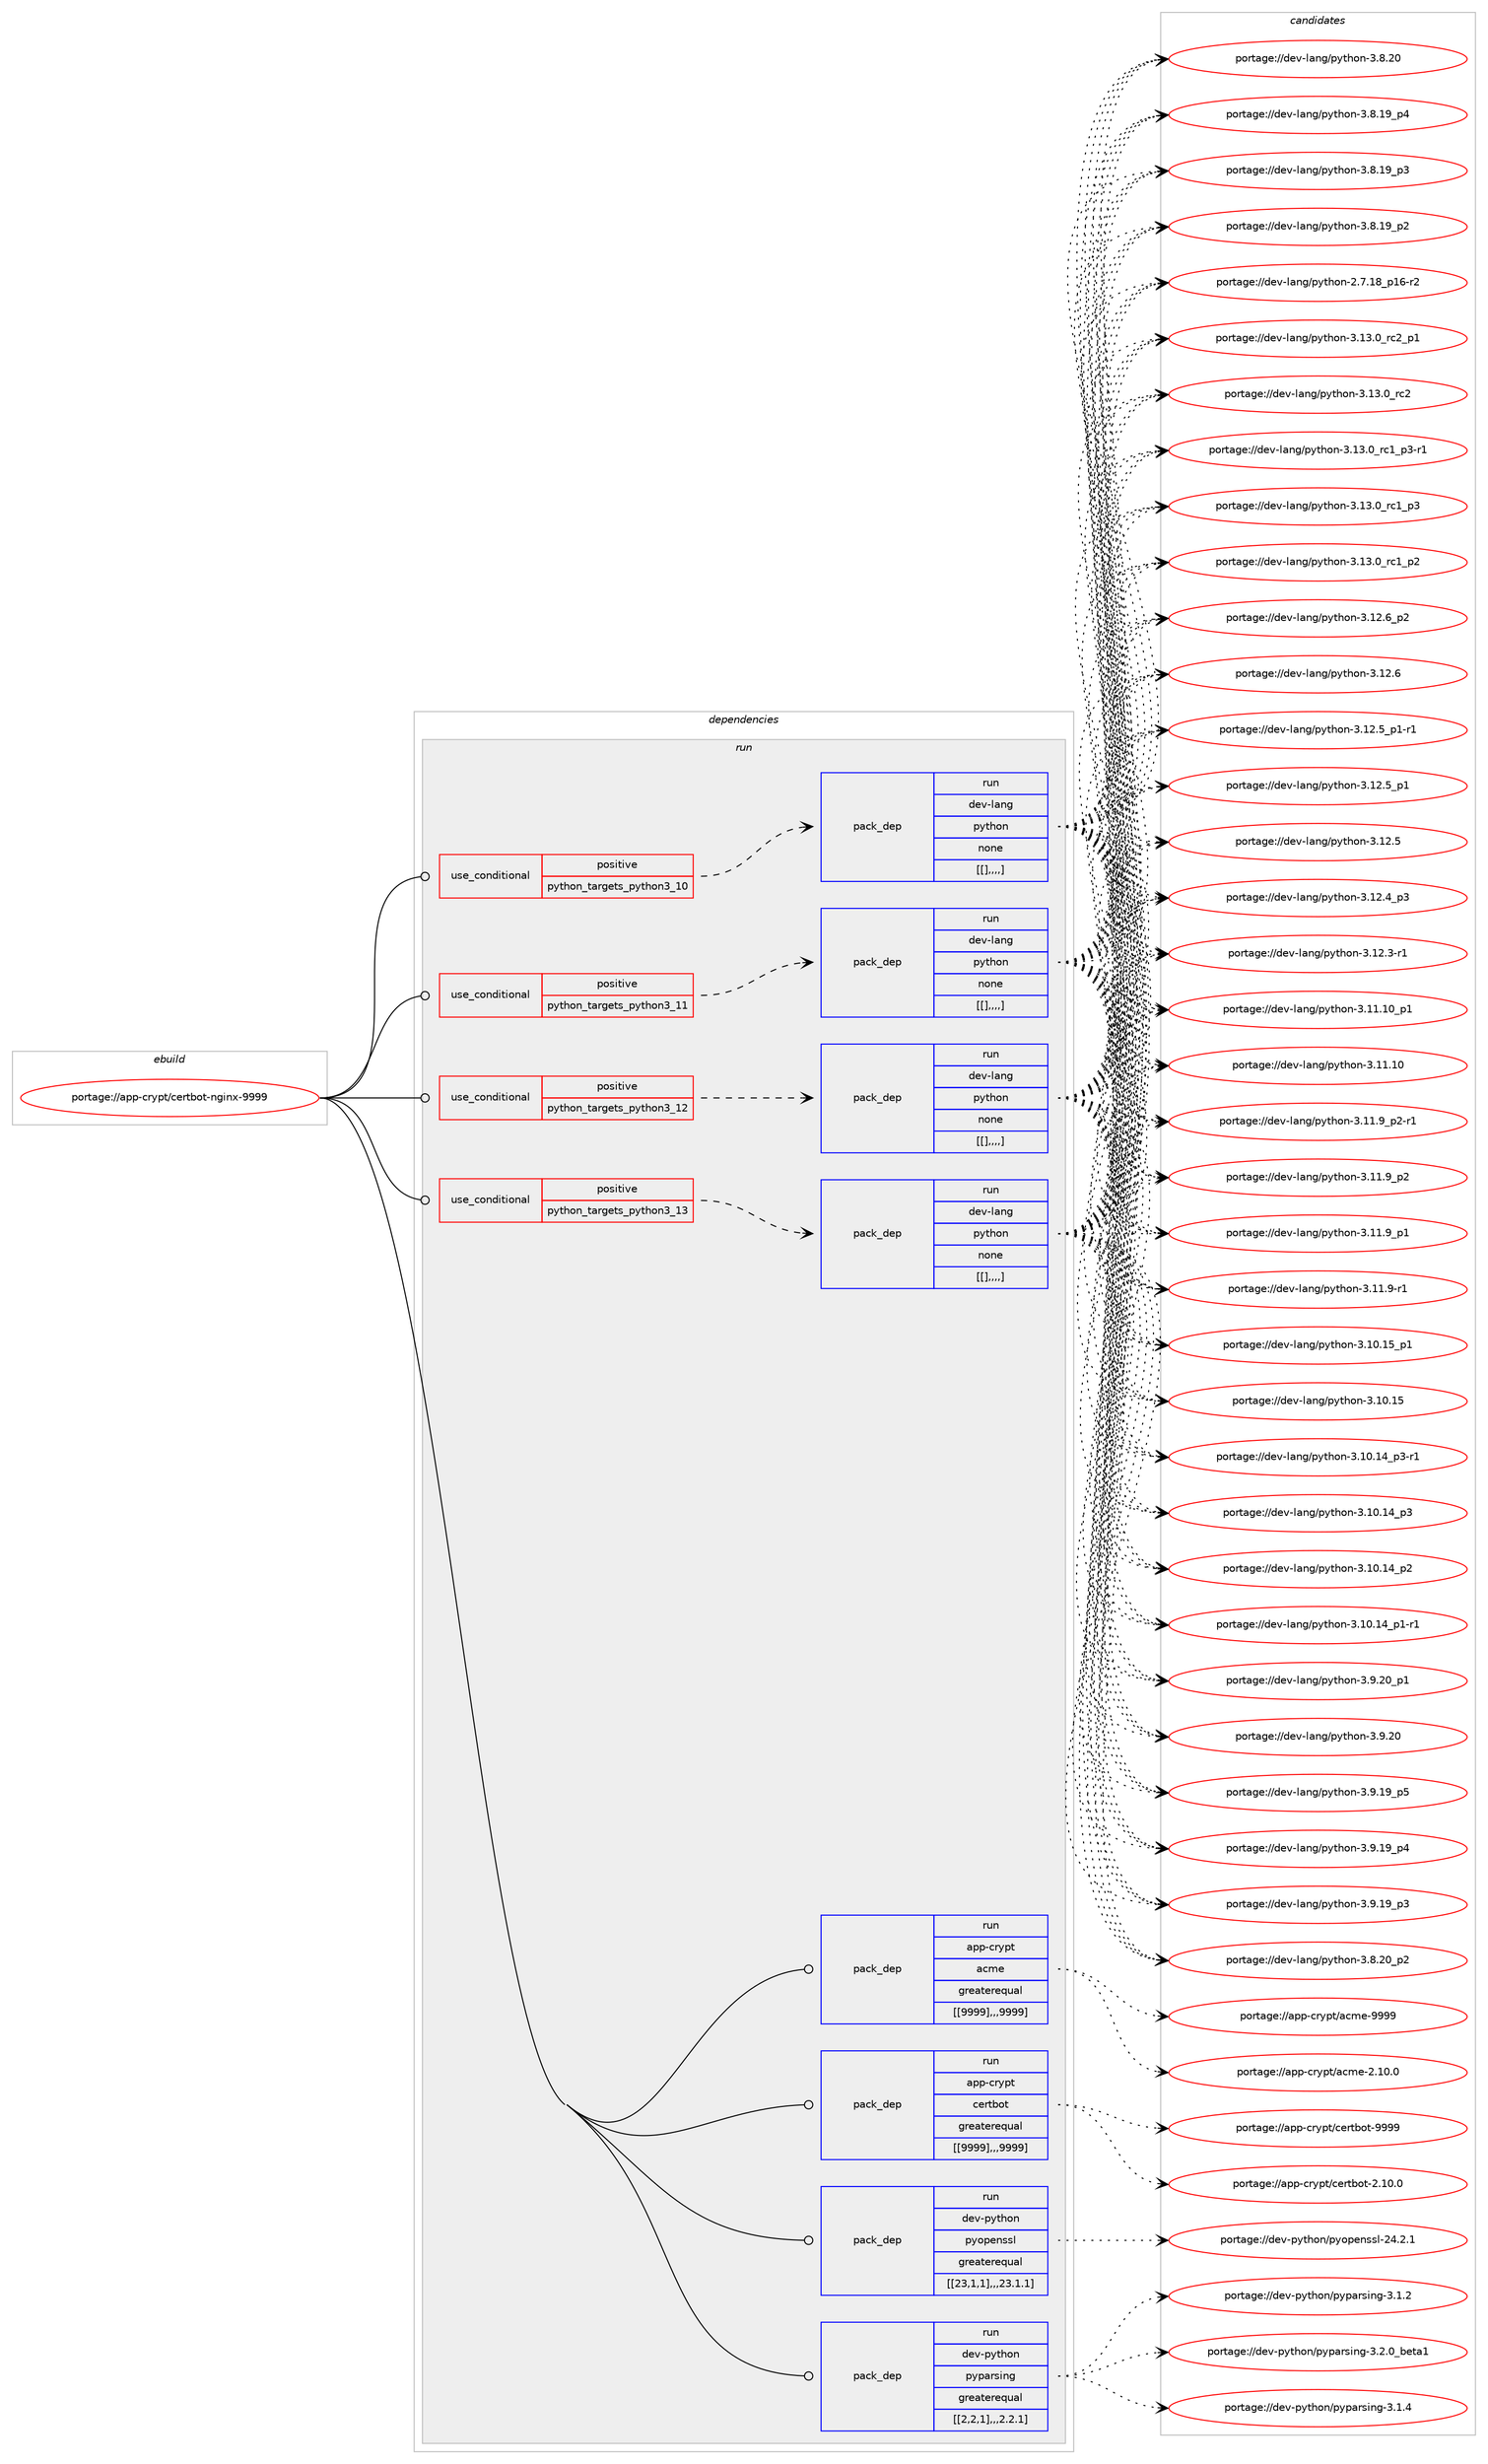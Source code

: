 digraph prolog {

# *************
# Graph options
# *************

newrank=true;
concentrate=true;
compound=true;
graph [rankdir=LR,fontname=Helvetica,fontsize=10,ranksep=1.5];#, ranksep=2.5, nodesep=0.2];
edge  [arrowhead=vee];
node  [fontname=Helvetica,fontsize=10];

# **********
# The ebuild
# **********

subgraph cluster_leftcol {
color=gray;
label=<<i>ebuild</i>>;
id [label="portage://app-crypt/certbot-nginx-9999", color=red, width=4, href="../app-crypt/certbot-nginx-9999.svg"];
}

# ****************
# The dependencies
# ****************

subgraph cluster_midcol {
color=gray;
label=<<i>dependencies</i>>;
subgraph cluster_compile {
fillcolor="#eeeeee";
style=filled;
label=<<i>compile</i>>;
}
subgraph cluster_compileandrun {
fillcolor="#eeeeee";
style=filled;
label=<<i>compile and run</i>>;
}
subgraph cluster_run {
fillcolor="#eeeeee";
style=filled;
label=<<i>run</i>>;
subgraph cond3547 {
dependency12918 [label=<<TABLE BORDER="0" CELLBORDER="1" CELLSPACING="0" CELLPADDING="4"><TR><TD ROWSPAN="3" CELLPADDING="10">use_conditional</TD></TR><TR><TD>positive</TD></TR><TR><TD>python_targets_python3_10</TD></TR></TABLE>>, shape=none, color=red];
subgraph pack9302 {
dependency12919 [label=<<TABLE BORDER="0" CELLBORDER="1" CELLSPACING="0" CELLPADDING="4" WIDTH="220"><TR><TD ROWSPAN="6" CELLPADDING="30">pack_dep</TD></TR><TR><TD WIDTH="110">run</TD></TR><TR><TD>dev-lang</TD></TR><TR><TD>python</TD></TR><TR><TD>none</TD></TR><TR><TD>[[],,,,]</TD></TR></TABLE>>, shape=none, color=blue];
}
dependency12918:e -> dependency12919:w [weight=20,style="dashed",arrowhead="vee"];
}
id:e -> dependency12918:w [weight=20,style="solid",arrowhead="odot"];
subgraph cond3548 {
dependency12920 [label=<<TABLE BORDER="0" CELLBORDER="1" CELLSPACING="0" CELLPADDING="4"><TR><TD ROWSPAN="3" CELLPADDING="10">use_conditional</TD></TR><TR><TD>positive</TD></TR><TR><TD>python_targets_python3_11</TD></TR></TABLE>>, shape=none, color=red];
subgraph pack9303 {
dependency12921 [label=<<TABLE BORDER="0" CELLBORDER="1" CELLSPACING="0" CELLPADDING="4" WIDTH="220"><TR><TD ROWSPAN="6" CELLPADDING="30">pack_dep</TD></TR><TR><TD WIDTH="110">run</TD></TR><TR><TD>dev-lang</TD></TR><TR><TD>python</TD></TR><TR><TD>none</TD></TR><TR><TD>[[],,,,]</TD></TR></TABLE>>, shape=none, color=blue];
}
dependency12920:e -> dependency12921:w [weight=20,style="dashed",arrowhead="vee"];
}
id:e -> dependency12920:w [weight=20,style="solid",arrowhead="odot"];
subgraph cond3549 {
dependency12922 [label=<<TABLE BORDER="0" CELLBORDER="1" CELLSPACING="0" CELLPADDING="4"><TR><TD ROWSPAN="3" CELLPADDING="10">use_conditional</TD></TR><TR><TD>positive</TD></TR><TR><TD>python_targets_python3_12</TD></TR></TABLE>>, shape=none, color=red];
subgraph pack9304 {
dependency12923 [label=<<TABLE BORDER="0" CELLBORDER="1" CELLSPACING="0" CELLPADDING="4" WIDTH="220"><TR><TD ROWSPAN="6" CELLPADDING="30">pack_dep</TD></TR><TR><TD WIDTH="110">run</TD></TR><TR><TD>dev-lang</TD></TR><TR><TD>python</TD></TR><TR><TD>none</TD></TR><TR><TD>[[],,,,]</TD></TR></TABLE>>, shape=none, color=blue];
}
dependency12922:e -> dependency12923:w [weight=20,style="dashed",arrowhead="vee"];
}
id:e -> dependency12922:w [weight=20,style="solid",arrowhead="odot"];
subgraph cond3550 {
dependency12924 [label=<<TABLE BORDER="0" CELLBORDER="1" CELLSPACING="0" CELLPADDING="4"><TR><TD ROWSPAN="3" CELLPADDING="10">use_conditional</TD></TR><TR><TD>positive</TD></TR><TR><TD>python_targets_python3_13</TD></TR></TABLE>>, shape=none, color=red];
subgraph pack9305 {
dependency12925 [label=<<TABLE BORDER="0" CELLBORDER="1" CELLSPACING="0" CELLPADDING="4" WIDTH="220"><TR><TD ROWSPAN="6" CELLPADDING="30">pack_dep</TD></TR><TR><TD WIDTH="110">run</TD></TR><TR><TD>dev-lang</TD></TR><TR><TD>python</TD></TR><TR><TD>none</TD></TR><TR><TD>[[],,,,]</TD></TR></TABLE>>, shape=none, color=blue];
}
dependency12924:e -> dependency12925:w [weight=20,style="dashed",arrowhead="vee"];
}
id:e -> dependency12924:w [weight=20,style="solid",arrowhead="odot"];
subgraph pack9306 {
dependency12926 [label=<<TABLE BORDER="0" CELLBORDER="1" CELLSPACING="0" CELLPADDING="4" WIDTH="220"><TR><TD ROWSPAN="6" CELLPADDING="30">pack_dep</TD></TR><TR><TD WIDTH="110">run</TD></TR><TR><TD>app-crypt</TD></TR><TR><TD>acme</TD></TR><TR><TD>greaterequal</TD></TR><TR><TD>[[9999],,,9999]</TD></TR></TABLE>>, shape=none, color=blue];
}
id:e -> dependency12926:w [weight=20,style="solid",arrowhead="odot"];
subgraph pack9307 {
dependency12927 [label=<<TABLE BORDER="0" CELLBORDER="1" CELLSPACING="0" CELLPADDING="4" WIDTH="220"><TR><TD ROWSPAN="6" CELLPADDING="30">pack_dep</TD></TR><TR><TD WIDTH="110">run</TD></TR><TR><TD>app-crypt</TD></TR><TR><TD>certbot</TD></TR><TR><TD>greaterequal</TD></TR><TR><TD>[[9999],,,9999]</TD></TR></TABLE>>, shape=none, color=blue];
}
id:e -> dependency12927:w [weight=20,style="solid",arrowhead="odot"];
subgraph pack9308 {
dependency12928 [label=<<TABLE BORDER="0" CELLBORDER="1" CELLSPACING="0" CELLPADDING="4" WIDTH="220"><TR><TD ROWSPAN="6" CELLPADDING="30">pack_dep</TD></TR><TR><TD WIDTH="110">run</TD></TR><TR><TD>dev-python</TD></TR><TR><TD>pyopenssl</TD></TR><TR><TD>greaterequal</TD></TR><TR><TD>[[23,1,1],,,23.1.1]</TD></TR></TABLE>>, shape=none, color=blue];
}
id:e -> dependency12928:w [weight=20,style="solid",arrowhead="odot"];
subgraph pack9309 {
dependency12929 [label=<<TABLE BORDER="0" CELLBORDER="1" CELLSPACING="0" CELLPADDING="4" WIDTH="220"><TR><TD ROWSPAN="6" CELLPADDING="30">pack_dep</TD></TR><TR><TD WIDTH="110">run</TD></TR><TR><TD>dev-python</TD></TR><TR><TD>pyparsing</TD></TR><TR><TD>greaterequal</TD></TR><TR><TD>[[2,2,1],,,2.2.1]</TD></TR></TABLE>>, shape=none, color=blue];
}
id:e -> dependency12929:w [weight=20,style="solid",arrowhead="odot"];
}
}

# **************
# The candidates
# **************

subgraph cluster_choices {
rank=same;
color=gray;
label=<<i>candidates</i>>;

subgraph choice9302 {
color=black;
nodesep=1;
choice100101118451089711010347112121116104111110455146495146489511499509511249 [label="portage://dev-lang/python-3.13.0_rc2_p1", color=red, width=4,href="../dev-lang/python-3.13.0_rc2_p1.svg"];
choice10010111845108971101034711212111610411111045514649514648951149950 [label="portage://dev-lang/python-3.13.0_rc2", color=red, width=4,href="../dev-lang/python-3.13.0_rc2.svg"];
choice1001011184510897110103471121211161041111104551464951464895114994995112514511449 [label="portage://dev-lang/python-3.13.0_rc1_p3-r1", color=red, width=4,href="../dev-lang/python-3.13.0_rc1_p3-r1.svg"];
choice100101118451089711010347112121116104111110455146495146489511499499511251 [label="portage://dev-lang/python-3.13.0_rc1_p3", color=red, width=4,href="../dev-lang/python-3.13.0_rc1_p3.svg"];
choice100101118451089711010347112121116104111110455146495146489511499499511250 [label="portage://dev-lang/python-3.13.0_rc1_p2", color=red, width=4,href="../dev-lang/python-3.13.0_rc1_p2.svg"];
choice100101118451089711010347112121116104111110455146495046549511250 [label="portage://dev-lang/python-3.12.6_p2", color=red, width=4,href="../dev-lang/python-3.12.6_p2.svg"];
choice10010111845108971101034711212111610411111045514649504654 [label="portage://dev-lang/python-3.12.6", color=red, width=4,href="../dev-lang/python-3.12.6.svg"];
choice1001011184510897110103471121211161041111104551464950465395112494511449 [label="portage://dev-lang/python-3.12.5_p1-r1", color=red, width=4,href="../dev-lang/python-3.12.5_p1-r1.svg"];
choice100101118451089711010347112121116104111110455146495046539511249 [label="portage://dev-lang/python-3.12.5_p1", color=red, width=4,href="../dev-lang/python-3.12.5_p1.svg"];
choice10010111845108971101034711212111610411111045514649504653 [label="portage://dev-lang/python-3.12.5", color=red, width=4,href="../dev-lang/python-3.12.5.svg"];
choice100101118451089711010347112121116104111110455146495046529511251 [label="portage://dev-lang/python-3.12.4_p3", color=red, width=4,href="../dev-lang/python-3.12.4_p3.svg"];
choice100101118451089711010347112121116104111110455146495046514511449 [label="portage://dev-lang/python-3.12.3-r1", color=red, width=4,href="../dev-lang/python-3.12.3-r1.svg"];
choice10010111845108971101034711212111610411111045514649494649489511249 [label="portage://dev-lang/python-3.11.10_p1", color=red, width=4,href="../dev-lang/python-3.11.10_p1.svg"];
choice1001011184510897110103471121211161041111104551464949464948 [label="portage://dev-lang/python-3.11.10", color=red, width=4,href="../dev-lang/python-3.11.10.svg"];
choice1001011184510897110103471121211161041111104551464949465795112504511449 [label="portage://dev-lang/python-3.11.9_p2-r1", color=red, width=4,href="../dev-lang/python-3.11.9_p2-r1.svg"];
choice100101118451089711010347112121116104111110455146494946579511250 [label="portage://dev-lang/python-3.11.9_p2", color=red, width=4,href="../dev-lang/python-3.11.9_p2.svg"];
choice100101118451089711010347112121116104111110455146494946579511249 [label="portage://dev-lang/python-3.11.9_p1", color=red, width=4,href="../dev-lang/python-3.11.9_p1.svg"];
choice100101118451089711010347112121116104111110455146494946574511449 [label="portage://dev-lang/python-3.11.9-r1", color=red, width=4,href="../dev-lang/python-3.11.9-r1.svg"];
choice10010111845108971101034711212111610411111045514649484649539511249 [label="portage://dev-lang/python-3.10.15_p1", color=red, width=4,href="../dev-lang/python-3.10.15_p1.svg"];
choice1001011184510897110103471121211161041111104551464948464953 [label="portage://dev-lang/python-3.10.15", color=red, width=4,href="../dev-lang/python-3.10.15.svg"];
choice100101118451089711010347112121116104111110455146494846495295112514511449 [label="portage://dev-lang/python-3.10.14_p3-r1", color=red, width=4,href="../dev-lang/python-3.10.14_p3-r1.svg"];
choice10010111845108971101034711212111610411111045514649484649529511251 [label="portage://dev-lang/python-3.10.14_p3", color=red, width=4,href="../dev-lang/python-3.10.14_p3.svg"];
choice10010111845108971101034711212111610411111045514649484649529511250 [label="portage://dev-lang/python-3.10.14_p2", color=red, width=4,href="../dev-lang/python-3.10.14_p2.svg"];
choice100101118451089711010347112121116104111110455146494846495295112494511449 [label="portage://dev-lang/python-3.10.14_p1-r1", color=red, width=4,href="../dev-lang/python-3.10.14_p1-r1.svg"];
choice100101118451089711010347112121116104111110455146574650489511249 [label="portage://dev-lang/python-3.9.20_p1", color=red, width=4,href="../dev-lang/python-3.9.20_p1.svg"];
choice10010111845108971101034711212111610411111045514657465048 [label="portage://dev-lang/python-3.9.20", color=red, width=4,href="../dev-lang/python-3.9.20.svg"];
choice100101118451089711010347112121116104111110455146574649579511253 [label="portage://dev-lang/python-3.9.19_p5", color=red, width=4,href="../dev-lang/python-3.9.19_p5.svg"];
choice100101118451089711010347112121116104111110455146574649579511252 [label="portage://dev-lang/python-3.9.19_p4", color=red, width=4,href="../dev-lang/python-3.9.19_p4.svg"];
choice100101118451089711010347112121116104111110455146574649579511251 [label="portage://dev-lang/python-3.9.19_p3", color=red, width=4,href="../dev-lang/python-3.9.19_p3.svg"];
choice100101118451089711010347112121116104111110455146564650489511250 [label="portage://dev-lang/python-3.8.20_p2", color=red, width=4,href="../dev-lang/python-3.8.20_p2.svg"];
choice10010111845108971101034711212111610411111045514656465048 [label="portage://dev-lang/python-3.8.20", color=red, width=4,href="../dev-lang/python-3.8.20.svg"];
choice100101118451089711010347112121116104111110455146564649579511252 [label="portage://dev-lang/python-3.8.19_p4", color=red, width=4,href="../dev-lang/python-3.8.19_p4.svg"];
choice100101118451089711010347112121116104111110455146564649579511251 [label="portage://dev-lang/python-3.8.19_p3", color=red, width=4,href="../dev-lang/python-3.8.19_p3.svg"];
choice100101118451089711010347112121116104111110455146564649579511250 [label="portage://dev-lang/python-3.8.19_p2", color=red, width=4,href="../dev-lang/python-3.8.19_p2.svg"];
choice100101118451089711010347112121116104111110455046554649569511249544511450 [label="portage://dev-lang/python-2.7.18_p16-r2", color=red, width=4,href="../dev-lang/python-2.7.18_p16-r2.svg"];
dependency12919:e -> choice100101118451089711010347112121116104111110455146495146489511499509511249:w [style=dotted,weight="100"];
dependency12919:e -> choice10010111845108971101034711212111610411111045514649514648951149950:w [style=dotted,weight="100"];
dependency12919:e -> choice1001011184510897110103471121211161041111104551464951464895114994995112514511449:w [style=dotted,weight="100"];
dependency12919:e -> choice100101118451089711010347112121116104111110455146495146489511499499511251:w [style=dotted,weight="100"];
dependency12919:e -> choice100101118451089711010347112121116104111110455146495146489511499499511250:w [style=dotted,weight="100"];
dependency12919:e -> choice100101118451089711010347112121116104111110455146495046549511250:w [style=dotted,weight="100"];
dependency12919:e -> choice10010111845108971101034711212111610411111045514649504654:w [style=dotted,weight="100"];
dependency12919:e -> choice1001011184510897110103471121211161041111104551464950465395112494511449:w [style=dotted,weight="100"];
dependency12919:e -> choice100101118451089711010347112121116104111110455146495046539511249:w [style=dotted,weight="100"];
dependency12919:e -> choice10010111845108971101034711212111610411111045514649504653:w [style=dotted,weight="100"];
dependency12919:e -> choice100101118451089711010347112121116104111110455146495046529511251:w [style=dotted,weight="100"];
dependency12919:e -> choice100101118451089711010347112121116104111110455146495046514511449:w [style=dotted,weight="100"];
dependency12919:e -> choice10010111845108971101034711212111610411111045514649494649489511249:w [style=dotted,weight="100"];
dependency12919:e -> choice1001011184510897110103471121211161041111104551464949464948:w [style=dotted,weight="100"];
dependency12919:e -> choice1001011184510897110103471121211161041111104551464949465795112504511449:w [style=dotted,weight="100"];
dependency12919:e -> choice100101118451089711010347112121116104111110455146494946579511250:w [style=dotted,weight="100"];
dependency12919:e -> choice100101118451089711010347112121116104111110455146494946579511249:w [style=dotted,weight="100"];
dependency12919:e -> choice100101118451089711010347112121116104111110455146494946574511449:w [style=dotted,weight="100"];
dependency12919:e -> choice10010111845108971101034711212111610411111045514649484649539511249:w [style=dotted,weight="100"];
dependency12919:e -> choice1001011184510897110103471121211161041111104551464948464953:w [style=dotted,weight="100"];
dependency12919:e -> choice100101118451089711010347112121116104111110455146494846495295112514511449:w [style=dotted,weight="100"];
dependency12919:e -> choice10010111845108971101034711212111610411111045514649484649529511251:w [style=dotted,weight="100"];
dependency12919:e -> choice10010111845108971101034711212111610411111045514649484649529511250:w [style=dotted,weight="100"];
dependency12919:e -> choice100101118451089711010347112121116104111110455146494846495295112494511449:w [style=dotted,weight="100"];
dependency12919:e -> choice100101118451089711010347112121116104111110455146574650489511249:w [style=dotted,weight="100"];
dependency12919:e -> choice10010111845108971101034711212111610411111045514657465048:w [style=dotted,weight="100"];
dependency12919:e -> choice100101118451089711010347112121116104111110455146574649579511253:w [style=dotted,weight="100"];
dependency12919:e -> choice100101118451089711010347112121116104111110455146574649579511252:w [style=dotted,weight="100"];
dependency12919:e -> choice100101118451089711010347112121116104111110455146574649579511251:w [style=dotted,weight="100"];
dependency12919:e -> choice100101118451089711010347112121116104111110455146564650489511250:w [style=dotted,weight="100"];
dependency12919:e -> choice10010111845108971101034711212111610411111045514656465048:w [style=dotted,weight="100"];
dependency12919:e -> choice100101118451089711010347112121116104111110455146564649579511252:w [style=dotted,weight="100"];
dependency12919:e -> choice100101118451089711010347112121116104111110455146564649579511251:w [style=dotted,weight="100"];
dependency12919:e -> choice100101118451089711010347112121116104111110455146564649579511250:w [style=dotted,weight="100"];
dependency12919:e -> choice100101118451089711010347112121116104111110455046554649569511249544511450:w [style=dotted,weight="100"];
}
subgraph choice9303 {
color=black;
nodesep=1;
choice100101118451089711010347112121116104111110455146495146489511499509511249 [label="portage://dev-lang/python-3.13.0_rc2_p1", color=red, width=4,href="../dev-lang/python-3.13.0_rc2_p1.svg"];
choice10010111845108971101034711212111610411111045514649514648951149950 [label="portage://dev-lang/python-3.13.0_rc2", color=red, width=4,href="../dev-lang/python-3.13.0_rc2.svg"];
choice1001011184510897110103471121211161041111104551464951464895114994995112514511449 [label="portage://dev-lang/python-3.13.0_rc1_p3-r1", color=red, width=4,href="../dev-lang/python-3.13.0_rc1_p3-r1.svg"];
choice100101118451089711010347112121116104111110455146495146489511499499511251 [label="portage://dev-lang/python-3.13.0_rc1_p3", color=red, width=4,href="../dev-lang/python-3.13.0_rc1_p3.svg"];
choice100101118451089711010347112121116104111110455146495146489511499499511250 [label="portage://dev-lang/python-3.13.0_rc1_p2", color=red, width=4,href="../dev-lang/python-3.13.0_rc1_p2.svg"];
choice100101118451089711010347112121116104111110455146495046549511250 [label="portage://dev-lang/python-3.12.6_p2", color=red, width=4,href="../dev-lang/python-3.12.6_p2.svg"];
choice10010111845108971101034711212111610411111045514649504654 [label="portage://dev-lang/python-3.12.6", color=red, width=4,href="../dev-lang/python-3.12.6.svg"];
choice1001011184510897110103471121211161041111104551464950465395112494511449 [label="portage://dev-lang/python-3.12.5_p1-r1", color=red, width=4,href="../dev-lang/python-3.12.5_p1-r1.svg"];
choice100101118451089711010347112121116104111110455146495046539511249 [label="portage://dev-lang/python-3.12.5_p1", color=red, width=4,href="../dev-lang/python-3.12.5_p1.svg"];
choice10010111845108971101034711212111610411111045514649504653 [label="portage://dev-lang/python-3.12.5", color=red, width=4,href="../dev-lang/python-3.12.5.svg"];
choice100101118451089711010347112121116104111110455146495046529511251 [label="portage://dev-lang/python-3.12.4_p3", color=red, width=4,href="../dev-lang/python-3.12.4_p3.svg"];
choice100101118451089711010347112121116104111110455146495046514511449 [label="portage://dev-lang/python-3.12.3-r1", color=red, width=4,href="../dev-lang/python-3.12.3-r1.svg"];
choice10010111845108971101034711212111610411111045514649494649489511249 [label="portage://dev-lang/python-3.11.10_p1", color=red, width=4,href="../dev-lang/python-3.11.10_p1.svg"];
choice1001011184510897110103471121211161041111104551464949464948 [label="portage://dev-lang/python-3.11.10", color=red, width=4,href="../dev-lang/python-3.11.10.svg"];
choice1001011184510897110103471121211161041111104551464949465795112504511449 [label="portage://dev-lang/python-3.11.9_p2-r1", color=red, width=4,href="../dev-lang/python-3.11.9_p2-r1.svg"];
choice100101118451089711010347112121116104111110455146494946579511250 [label="portage://dev-lang/python-3.11.9_p2", color=red, width=4,href="../dev-lang/python-3.11.9_p2.svg"];
choice100101118451089711010347112121116104111110455146494946579511249 [label="portage://dev-lang/python-3.11.9_p1", color=red, width=4,href="../dev-lang/python-3.11.9_p1.svg"];
choice100101118451089711010347112121116104111110455146494946574511449 [label="portage://dev-lang/python-3.11.9-r1", color=red, width=4,href="../dev-lang/python-3.11.9-r1.svg"];
choice10010111845108971101034711212111610411111045514649484649539511249 [label="portage://dev-lang/python-3.10.15_p1", color=red, width=4,href="../dev-lang/python-3.10.15_p1.svg"];
choice1001011184510897110103471121211161041111104551464948464953 [label="portage://dev-lang/python-3.10.15", color=red, width=4,href="../dev-lang/python-3.10.15.svg"];
choice100101118451089711010347112121116104111110455146494846495295112514511449 [label="portage://dev-lang/python-3.10.14_p3-r1", color=red, width=4,href="../dev-lang/python-3.10.14_p3-r1.svg"];
choice10010111845108971101034711212111610411111045514649484649529511251 [label="portage://dev-lang/python-3.10.14_p3", color=red, width=4,href="../dev-lang/python-3.10.14_p3.svg"];
choice10010111845108971101034711212111610411111045514649484649529511250 [label="portage://dev-lang/python-3.10.14_p2", color=red, width=4,href="../dev-lang/python-3.10.14_p2.svg"];
choice100101118451089711010347112121116104111110455146494846495295112494511449 [label="portage://dev-lang/python-3.10.14_p1-r1", color=red, width=4,href="../dev-lang/python-3.10.14_p1-r1.svg"];
choice100101118451089711010347112121116104111110455146574650489511249 [label="portage://dev-lang/python-3.9.20_p1", color=red, width=4,href="../dev-lang/python-3.9.20_p1.svg"];
choice10010111845108971101034711212111610411111045514657465048 [label="portage://dev-lang/python-3.9.20", color=red, width=4,href="../dev-lang/python-3.9.20.svg"];
choice100101118451089711010347112121116104111110455146574649579511253 [label="portage://dev-lang/python-3.9.19_p5", color=red, width=4,href="../dev-lang/python-3.9.19_p5.svg"];
choice100101118451089711010347112121116104111110455146574649579511252 [label="portage://dev-lang/python-3.9.19_p4", color=red, width=4,href="../dev-lang/python-3.9.19_p4.svg"];
choice100101118451089711010347112121116104111110455146574649579511251 [label="portage://dev-lang/python-3.9.19_p3", color=red, width=4,href="../dev-lang/python-3.9.19_p3.svg"];
choice100101118451089711010347112121116104111110455146564650489511250 [label="portage://dev-lang/python-3.8.20_p2", color=red, width=4,href="../dev-lang/python-3.8.20_p2.svg"];
choice10010111845108971101034711212111610411111045514656465048 [label="portage://dev-lang/python-3.8.20", color=red, width=4,href="../dev-lang/python-3.8.20.svg"];
choice100101118451089711010347112121116104111110455146564649579511252 [label="portage://dev-lang/python-3.8.19_p4", color=red, width=4,href="../dev-lang/python-3.8.19_p4.svg"];
choice100101118451089711010347112121116104111110455146564649579511251 [label="portage://dev-lang/python-3.8.19_p3", color=red, width=4,href="../dev-lang/python-3.8.19_p3.svg"];
choice100101118451089711010347112121116104111110455146564649579511250 [label="portage://dev-lang/python-3.8.19_p2", color=red, width=4,href="../dev-lang/python-3.8.19_p2.svg"];
choice100101118451089711010347112121116104111110455046554649569511249544511450 [label="portage://dev-lang/python-2.7.18_p16-r2", color=red, width=4,href="../dev-lang/python-2.7.18_p16-r2.svg"];
dependency12921:e -> choice100101118451089711010347112121116104111110455146495146489511499509511249:w [style=dotted,weight="100"];
dependency12921:e -> choice10010111845108971101034711212111610411111045514649514648951149950:w [style=dotted,weight="100"];
dependency12921:e -> choice1001011184510897110103471121211161041111104551464951464895114994995112514511449:w [style=dotted,weight="100"];
dependency12921:e -> choice100101118451089711010347112121116104111110455146495146489511499499511251:w [style=dotted,weight="100"];
dependency12921:e -> choice100101118451089711010347112121116104111110455146495146489511499499511250:w [style=dotted,weight="100"];
dependency12921:e -> choice100101118451089711010347112121116104111110455146495046549511250:w [style=dotted,weight="100"];
dependency12921:e -> choice10010111845108971101034711212111610411111045514649504654:w [style=dotted,weight="100"];
dependency12921:e -> choice1001011184510897110103471121211161041111104551464950465395112494511449:w [style=dotted,weight="100"];
dependency12921:e -> choice100101118451089711010347112121116104111110455146495046539511249:w [style=dotted,weight="100"];
dependency12921:e -> choice10010111845108971101034711212111610411111045514649504653:w [style=dotted,weight="100"];
dependency12921:e -> choice100101118451089711010347112121116104111110455146495046529511251:w [style=dotted,weight="100"];
dependency12921:e -> choice100101118451089711010347112121116104111110455146495046514511449:w [style=dotted,weight="100"];
dependency12921:e -> choice10010111845108971101034711212111610411111045514649494649489511249:w [style=dotted,weight="100"];
dependency12921:e -> choice1001011184510897110103471121211161041111104551464949464948:w [style=dotted,weight="100"];
dependency12921:e -> choice1001011184510897110103471121211161041111104551464949465795112504511449:w [style=dotted,weight="100"];
dependency12921:e -> choice100101118451089711010347112121116104111110455146494946579511250:w [style=dotted,weight="100"];
dependency12921:e -> choice100101118451089711010347112121116104111110455146494946579511249:w [style=dotted,weight="100"];
dependency12921:e -> choice100101118451089711010347112121116104111110455146494946574511449:w [style=dotted,weight="100"];
dependency12921:e -> choice10010111845108971101034711212111610411111045514649484649539511249:w [style=dotted,weight="100"];
dependency12921:e -> choice1001011184510897110103471121211161041111104551464948464953:w [style=dotted,weight="100"];
dependency12921:e -> choice100101118451089711010347112121116104111110455146494846495295112514511449:w [style=dotted,weight="100"];
dependency12921:e -> choice10010111845108971101034711212111610411111045514649484649529511251:w [style=dotted,weight="100"];
dependency12921:e -> choice10010111845108971101034711212111610411111045514649484649529511250:w [style=dotted,weight="100"];
dependency12921:e -> choice100101118451089711010347112121116104111110455146494846495295112494511449:w [style=dotted,weight="100"];
dependency12921:e -> choice100101118451089711010347112121116104111110455146574650489511249:w [style=dotted,weight="100"];
dependency12921:e -> choice10010111845108971101034711212111610411111045514657465048:w [style=dotted,weight="100"];
dependency12921:e -> choice100101118451089711010347112121116104111110455146574649579511253:w [style=dotted,weight="100"];
dependency12921:e -> choice100101118451089711010347112121116104111110455146574649579511252:w [style=dotted,weight="100"];
dependency12921:e -> choice100101118451089711010347112121116104111110455146574649579511251:w [style=dotted,weight="100"];
dependency12921:e -> choice100101118451089711010347112121116104111110455146564650489511250:w [style=dotted,weight="100"];
dependency12921:e -> choice10010111845108971101034711212111610411111045514656465048:w [style=dotted,weight="100"];
dependency12921:e -> choice100101118451089711010347112121116104111110455146564649579511252:w [style=dotted,weight="100"];
dependency12921:e -> choice100101118451089711010347112121116104111110455146564649579511251:w [style=dotted,weight="100"];
dependency12921:e -> choice100101118451089711010347112121116104111110455146564649579511250:w [style=dotted,weight="100"];
dependency12921:e -> choice100101118451089711010347112121116104111110455046554649569511249544511450:w [style=dotted,weight="100"];
}
subgraph choice9304 {
color=black;
nodesep=1;
choice100101118451089711010347112121116104111110455146495146489511499509511249 [label="portage://dev-lang/python-3.13.0_rc2_p1", color=red, width=4,href="../dev-lang/python-3.13.0_rc2_p1.svg"];
choice10010111845108971101034711212111610411111045514649514648951149950 [label="portage://dev-lang/python-3.13.0_rc2", color=red, width=4,href="../dev-lang/python-3.13.0_rc2.svg"];
choice1001011184510897110103471121211161041111104551464951464895114994995112514511449 [label="portage://dev-lang/python-3.13.0_rc1_p3-r1", color=red, width=4,href="../dev-lang/python-3.13.0_rc1_p3-r1.svg"];
choice100101118451089711010347112121116104111110455146495146489511499499511251 [label="portage://dev-lang/python-3.13.0_rc1_p3", color=red, width=4,href="../dev-lang/python-3.13.0_rc1_p3.svg"];
choice100101118451089711010347112121116104111110455146495146489511499499511250 [label="portage://dev-lang/python-3.13.0_rc1_p2", color=red, width=4,href="../dev-lang/python-3.13.0_rc1_p2.svg"];
choice100101118451089711010347112121116104111110455146495046549511250 [label="portage://dev-lang/python-3.12.6_p2", color=red, width=4,href="../dev-lang/python-3.12.6_p2.svg"];
choice10010111845108971101034711212111610411111045514649504654 [label="portage://dev-lang/python-3.12.6", color=red, width=4,href="../dev-lang/python-3.12.6.svg"];
choice1001011184510897110103471121211161041111104551464950465395112494511449 [label="portage://dev-lang/python-3.12.5_p1-r1", color=red, width=4,href="../dev-lang/python-3.12.5_p1-r1.svg"];
choice100101118451089711010347112121116104111110455146495046539511249 [label="portage://dev-lang/python-3.12.5_p1", color=red, width=4,href="../dev-lang/python-3.12.5_p1.svg"];
choice10010111845108971101034711212111610411111045514649504653 [label="portage://dev-lang/python-3.12.5", color=red, width=4,href="../dev-lang/python-3.12.5.svg"];
choice100101118451089711010347112121116104111110455146495046529511251 [label="portage://dev-lang/python-3.12.4_p3", color=red, width=4,href="../dev-lang/python-3.12.4_p3.svg"];
choice100101118451089711010347112121116104111110455146495046514511449 [label="portage://dev-lang/python-3.12.3-r1", color=red, width=4,href="../dev-lang/python-3.12.3-r1.svg"];
choice10010111845108971101034711212111610411111045514649494649489511249 [label="portage://dev-lang/python-3.11.10_p1", color=red, width=4,href="../dev-lang/python-3.11.10_p1.svg"];
choice1001011184510897110103471121211161041111104551464949464948 [label="portage://dev-lang/python-3.11.10", color=red, width=4,href="../dev-lang/python-3.11.10.svg"];
choice1001011184510897110103471121211161041111104551464949465795112504511449 [label="portage://dev-lang/python-3.11.9_p2-r1", color=red, width=4,href="../dev-lang/python-3.11.9_p2-r1.svg"];
choice100101118451089711010347112121116104111110455146494946579511250 [label="portage://dev-lang/python-3.11.9_p2", color=red, width=4,href="../dev-lang/python-3.11.9_p2.svg"];
choice100101118451089711010347112121116104111110455146494946579511249 [label="portage://dev-lang/python-3.11.9_p1", color=red, width=4,href="../dev-lang/python-3.11.9_p1.svg"];
choice100101118451089711010347112121116104111110455146494946574511449 [label="portage://dev-lang/python-3.11.9-r1", color=red, width=4,href="../dev-lang/python-3.11.9-r1.svg"];
choice10010111845108971101034711212111610411111045514649484649539511249 [label="portage://dev-lang/python-3.10.15_p1", color=red, width=4,href="../dev-lang/python-3.10.15_p1.svg"];
choice1001011184510897110103471121211161041111104551464948464953 [label="portage://dev-lang/python-3.10.15", color=red, width=4,href="../dev-lang/python-3.10.15.svg"];
choice100101118451089711010347112121116104111110455146494846495295112514511449 [label="portage://dev-lang/python-3.10.14_p3-r1", color=red, width=4,href="../dev-lang/python-3.10.14_p3-r1.svg"];
choice10010111845108971101034711212111610411111045514649484649529511251 [label="portage://dev-lang/python-3.10.14_p3", color=red, width=4,href="../dev-lang/python-3.10.14_p3.svg"];
choice10010111845108971101034711212111610411111045514649484649529511250 [label="portage://dev-lang/python-3.10.14_p2", color=red, width=4,href="../dev-lang/python-3.10.14_p2.svg"];
choice100101118451089711010347112121116104111110455146494846495295112494511449 [label="portage://dev-lang/python-3.10.14_p1-r1", color=red, width=4,href="../dev-lang/python-3.10.14_p1-r1.svg"];
choice100101118451089711010347112121116104111110455146574650489511249 [label="portage://dev-lang/python-3.9.20_p1", color=red, width=4,href="../dev-lang/python-3.9.20_p1.svg"];
choice10010111845108971101034711212111610411111045514657465048 [label="portage://dev-lang/python-3.9.20", color=red, width=4,href="../dev-lang/python-3.9.20.svg"];
choice100101118451089711010347112121116104111110455146574649579511253 [label="portage://dev-lang/python-3.9.19_p5", color=red, width=4,href="../dev-lang/python-3.9.19_p5.svg"];
choice100101118451089711010347112121116104111110455146574649579511252 [label="portage://dev-lang/python-3.9.19_p4", color=red, width=4,href="../dev-lang/python-3.9.19_p4.svg"];
choice100101118451089711010347112121116104111110455146574649579511251 [label="portage://dev-lang/python-3.9.19_p3", color=red, width=4,href="../dev-lang/python-3.9.19_p3.svg"];
choice100101118451089711010347112121116104111110455146564650489511250 [label="portage://dev-lang/python-3.8.20_p2", color=red, width=4,href="../dev-lang/python-3.8.20_p2.svg"];
choice10010111845108971101034711212111610411111045514656465048 [label="portage://dev-lang/python-3.8.20", color=red, width=4,href="../dev-lang/python-3.8.20.svg"];
choice100101118451089711010347112121116104111110455146564649579511252 [label="portage://dev-lang/python-3.8.19_p4", color=red, width=4,href="../dev-lang/python-3.8.19_p4.svg"];
choice100101118451089711010347112121116104111110455146564649579511251 [label="portage://dev-lang/python-3.8.19_p3", color=red, width=4,href="../dev-lang/python-3.8.19_p3.svg"];
choice100101118451089711010347112121116104111110455146564649579511250 [label="portage://dev-lang/python-3.8.19_p2", color=red, width=4,href="../dev-lang/python-3.8.19_p2.svg"];
choice100101118451089711010347112121116104111110455046554649569511249544511450 [label="portage://dev-lang/python-2.7.18_p16-r2", color=red, width=4,href="../dev-lang/python-2.7.18_p16-r2.svg"];
dependency12923:e -> choice100101118451089711010347112121116104111110455146495146489511499509511249:w [style=dotted,weight="100"];
dependency12923:e -> choice10010111845108971101034711212111610411111045514649514648951149950:w [style=dotted,weight="100"];
dependency12923:e -> choice1001011184510897110103471121211161041111104551464951464895114994995112514511449:w [style=dotted,weight="100"];
dependency12923:e -> choice100101118451089711010347112121116104111110455146495146489511499499511251:w [style=dotted,weight="100"];
dependency12923:e -> choice100101118451089711010347112121116104111110455146495146489511499499511250:w [style=dotted,weight="100"];
dependency12923:e -> choice100101118451089711010347112121116104111110455146495046549511250:w [style=dotted,weight="100"];
dependency12923:e -> choice10010111845108971101034711212111610411111045514649504654:w [style=dotted,weight="100"];
dependency12923:e -> choice1001011184510897110103471121211161041111104551464950465395112494511449:w [style=dotted,weight="100"];
dependency12923:e -> choice100101118451089711010347112121116104111110455146495046539511249:w [style=dotted,weight="100"];
dependency12923:e -> choice10010111845108971101034711212111610411111045514649504653:w [style=dotted,weight="100"];
dependency12923:e -> choice100101118451089711010347112121116104111110455146495046529511251:w [style=dotted,weight="100"];
dependency12923:e -> choice100101118451089711010347112121116104111110455146495046514511449:w [style=dotted,weight="100"];
dependency12923:e -> choice10010111845108971101034711212111610411111045514649494649489511249:w [style=dotted,weight="100"];
dependency12923:e -> choice1001011184510897110103471121211161041111104551464949464948:w [style=dotted,weight="100"];
dependency12923:e -> choice1001011184510897110103471121211161041111104551464949465795112504511449:w [style=dotted,weight="100"];
dependency12923:e -> choice100101118451089711010347112121116104111110455146494946579511250:w [style=dotted,weight="100"];
dependency12923:e -> choice100101118451089711010347112121116104111110455146494946579511249:w [style=dotted,weight="100"];
dependency12923:e -> choice100101118451089711010347112121116104111110455146494946574511449:w [style=dotted,weight="100"];
dependency12923:e -> choice10010111845108971101034711212111610411111045514649484649539511249:w [style=dotted,weight="100"];
dependency12923:e -> choice1001011184510897110103471121211161041111104551464948464953:w [style=dotted,weight="100"];
dependency12923:e -> choice100101118451089711010347112121116104111110455146494846495295112514511449:w [style=dotted,weight="100"];
dependency12923:e -> choice10010111845108971101034711212111610411111045514649484649529511251:w [style=dotted,weight="100"];
dependency12923:e -> choice10010111845108971101034711212111610411111045514649484649529511250:w [style=dotted,weight="100"];
dependency12923:e -> choice100101118451089711010347112121116104111110455146494846495295112494511449:w [style=dotted,weight="100"];
dependency12923:e -> choice100101118451089711010347112121116104111110455146574650489511249:w [style=dotted,weight="100"];
dependency12923:e -> choice10010111845108971101034711212111610411111045514657465048:w [style=dotted,weight="100"];
dependency12923:e -> choice100101118451089711010347112121116104111110455146574649579511253:w [style=dotted,weight="100"];
dependency12923:e -> choice100101118451089711010347112121116104111110455146574649579511252:w [style=dotted,weight="100"];
dependency12923:e -> choice100101118451089711010347112121116104111110455146574649579511251:w [style=dotted,weight="100"];
dependency12923:e -> choice100101118451089711010347112121116104111110455146564650489511250:w [style=dotted,weight="100"];
dependency12923:e -> choice10010111845108971101034711212111610411111045514656465048:w [style=dotted,weight="100"];
dependency12923:e -> choice100101118451089711010347112121116104111110455146564649579511252:w [style=dotted,weight="100"];
dependency12923:e -> choice100101118451089711010347112121116104111110455146564649579511251:w [style=dotted,weight="100"];
dependency12923:e -> choice100101118451089711010347112121116104111110455146564649579511250:w [style=dotted,weight="100"];
dependency12923:e -> choice100101118451089711010347112121116104111110455046554649569511249544511450:w [style=dotted,weight="100"];
}
subgraph choice9305 {
color=black;
nodesep=1;
choice100101118451089711010347112121116104111110455146495146489511499509511249 [label="portage://dev-lang/python-3.13.0_rc2_p1", color=red, width=4,href="../dev-lang/python-3.13.0_rc2_p1.svg"];
choice10010111845108971101034711212111610411111045514649514648951149950 [label="portage://dev-lang/python-3.13.0_rc2", color=red, width=4,href="../dev-lang/python-3.13.0_rc2.svg"];
choice1001011184510897110103471121211161041111104551464951464895114994995112514511449 [label="portage://dev-lang/python-3.13.0_rc1_p3-r1", color=red, width=4,href="../dev-lang/python-3.13.0_rc1_p3-r1.svg"];
choice100101118451089711010347112121116104111110455146495146489511499499511251 [label="portage://dev-lang/python-3.13.0_rc1_p3", color=red, width=4,href="../dev-lang/python-3.13.0_rc1_p3.svg"];
choice100101118451089711010347112121116104111110455146495146489511499499511250 [label="portage://dev-lang/python-3.13.0_rc1_p2", color=red, width=4,href="../dev-lang/python-3.13.0_rc1_p2.svg"];
choice100101118451089711010347112121116104111110455146495046549511250 [label="portage://dev-lang/python-3.12.6_p2", color=red, width=4,href="../dev-lang/python-3.12.6_p2.svg"];
choice10010111845108971101034711212111610411111045514649504654 [label="portage://dev-lang/python-3.12.6", color=red, width=4,href="../dev-lang/python-3.12.6.svg"];
choice1001011184510897110103471121211161041111104551464950465395112494511449 [label="portage://dev-lang/python-3.12.5_p1-r1", color=red, width=4,href="../dev-lang/python-3.12.5_p1-r1.svg"];
choice100101118451089711010347112121116104111110455146495046539511249 [label="portage://dev-lang/python-3.12.5_p1", color=red, width=4,href="../dev-lang/python-3.12.5_p1.svg"];
choice10010111845108971101034711212111610411111045514649504653 [label="portage://dev-lang/python-3.12.5", color=red, width=4,href="../dev-lang/python-3.12.5.svg"];
choice100101118451089711010347112121116104111110455146495046529511251 [label="portage://dev-lang/python-3.12.4_p3", color=red, width=4,href="../dev-lang/python-3.12.4_p3.svg"];
choice100101118451089711010347112121116104111110455146495046514511449 [label="portage://dev-lang/python-3.12.3-r1", color=red, width=4,href="../dev-lang/python-3.12.3-r1.svg"];
choice10010111845108971101034711212111610411111045514649494649489511249 [label="portage://dev-lang/python-3.11.10_p1", color=red, width=4,href="../dev-lang/python-3.11.10_p1.svg"];
choice1001011184510897110103471121211161041111104551464949464948 [label="portage://dev-lang/python-3.11.10", color=red, width=4,href="../dev-lang/python-3.11.10.svg"];
choice1001011184510897110103471121211161041111104551464949465795112504511449 [label="portage://dev-lang/python-3.11.9_p2-r1", color=red, width=4,href="../dev-lang/python-3.11.9_p2-r1.svg"];
choice100101118451089711010347112121116104111110455146494946579511250 [label="portage://dev-lang/python-3.11.9_p2", color=red, width=4,href="../dev-lang/python-3.11.9_p2.svg"];
choice100101118451089711010347112121116104111110455146494946579511249 [label="portage://dev-lang/python-3.11.9_p1", color=red, width=4,href="../dev-lang/python-3.11.9_p1.svg"];
choice100101118451089711010347112121116104111110455146494946574511449 [label="portage://dev-lang/python-3.11.9-r1", color=red, width=4,href="../dev-lang/python-3.11.9-r1.svg"];
choice10010111845108971101034711212111610411111045514649484649539511249 [label="portage://dev-lang/python-3.10.15_p1", color=red, width=4,href="../dev-lang/python-3.10.15_p1.svg"];
choice1001011184510897110103471121211161041111104551464948464953 [label="portage://dev-lang/python-3.10.15", color=red, width=4,href="../dev-lang/python-3.10.15.svg"];
choice100101118451089711010347112121116104111110455146494846495295112514511449 [label="portage://dev-lang/python-3.10.14_p3-r1", color=red, width=4,href="../dev-lang/python-3.10.14_p3-r1.svg"];
choice10010111845108971101034711212111610411111045514649484649529511251 [label="portage://dev-lang/python-3.10.14_p3", color=red, width=4,href="../dev-lang/python-3.10.14_p3.svg"];
choice10010111845108971101034711212111610411111045514649484649529511250 [label="portage://dev-lang/python-3.10.14_p2", color=red, width=4,href="../dev-lang/python-3.10.14_p2.svg"];
choice100101118451089711010347112121116104111110455146494846495295112494511449 [label="portage://dev-lang/python-3.10.14_p1-r1", color=red, width=4,href="../dev-lang/python-3.10.14_p1-r1.svg"];
choice100101118451089711010347112121116104111110455146574650489511249 [label="portage://dev-lang/python-3.9.20_p1", color=red, width=4,href="../dev-lang/python-3.9.20_p1.svg"];
choice10010111845108971101034711212111610411111045514657465048 [label="portage://dev-lang/python-3.9.20", color=red, width=4,href="../dev-lang/python-3.9.20.svg"];
choice100101118451089711010347112121116104111110455146574649579511253 [label="portage://dev-lang/python-3.9.19_p5", color=red, width=4,href="../dev-lang/python-3.9.19_p5.svg"];
choice100101118451089711010347112121116104111110455146574649579511252 [label="portage://dev-lang/python-3.9.19_p4", color=red, width=4,href="../dev-lang/python-3.9.19_p4.svg"];
choice100101118451089711010347112121116104111110455146574649579511251 [label="portage://dev-lang/python-3.9.19_p3", color=red, width=4,href="../dev-lang/python-3.9.19_p3.svg"];
choice100101118451089711010347112121116104111110455146564650489511250 [label="portage://dev-lang/python-3.8.20_p2", color=red, width=4,href="../dev-lang/python-3.8.20_p2.svg"];
choice10010111845108971101034711212111610411111045514656465048 [label="portage://dev-lang/python-3.8.20", color=red, width=4,href="../dev-lang/python-3.8.20.svg"];
choice100101118451089711010347112121116104111110455146564649579511252 [label="portage://dev-lang/python-3.8.19_p4", color=red, width=4,href="../dev-lang/python-3.8.19_p4.svg"];
choice100101118451089711010347112121116104111110455146564649579511251 [label="portage://dev-lang/python-3.8.19_p3", color=red, width=4,href="../dev-lang/python-3.8.19_p3.svg"];
choice100101118451089711010347112121116104111110455146564649579511250 [label="portage://dev-lang/python-3.8.19_p2", color=red, width=4,href="../dev-lang/python-3.8.19_p2.svg"];
choice100101118451089711010347112121116104111110455046554649569511249544511450 [label="portage://dev-lang/python-2.7.18_p16-r2", color=red, width=4,href="../dev-lang/python-2.7.18_p16-r2.svg"];
dependency12925:e -> choice100101118451089711010347112121116104111110455146495146489511499509511249:w [style=dotted,weight="100"];
dependency12925:e -> choice10010111845108971101034711212111610411111045514649514648951149950:w [style=dotted,weight="100"];
dependency12925:e -> choice1001011184510897110103471121211161041111104551464951464895114994995112514511449:w [style=dotted,weight="100"];
dependency12925:e -> choice100101118451089711010347112121116104111110455146495146489511499499511251:w [style=dotted,weight="100"];
dependency12925:e -> choice100101118451089711010347112121116104111110455146495146489511499499511250:w [style=dotted,weight="100"];
dependency12925:e -> choice100101118451089711010347112121116104111110455146495046549511250:w [style=dotted,weight="100"];
dependency12925:e -> choice10010111845108971101034711212111610411111045514649504654:w [style=dotted,weight="100"];
dependency12925:e -> choice1001011184510897110103471121211161041111104551464950465395112494511449:w [style=dotted,weight="100"];
dependency12925:e -> choice100101118451089711010347112121116104111110455146495046539511249:w [style=dotted,weight="100"];
dependency12925:e -> choice10010111845108971101034711212111610411111045514649504653:w [style=dotted,weight="100"];
dependency12925:e -> choice100101118451089711010347112121116104111110455146495046529511251:w [style=dotted,weight="100"];
dependency12925:e -> choice100101118451089711010347112121116104111110455146495046514511449:w [style=dotted,weight="100"];
dependency12925:e -> choice10010111845108971101034711212111610411111045514649494649489511249:w [style=dotted,weight="100"];
dependency12925:e -> choice1001011184510897110103471121211161041111104551464949464948:w [style=dotted,weight="100"];
dependency12925:e -> choice1001011184510897110103471121211161041111104551464949465795112504511449:w [style=dotted,weight="100"];
dependency12925:e -> choice100101118451089711010347112121116104111110455146494946579511250:w [style=dotted,weight="100"];
dependency12925:e -> choice100101118451089711010347112121116104111110455146494946579511249:w [style=dotted,weight="100"];
dependency12925:e -> choice100101118451089711010347112121116104111110455146494946574511449:w [style=dotted,weight="100"];
dependency12925:e -> choice10010111845108971101034711212111610411111045514649484649539511249:w [style=dotted,weight="100"];
dependency12925:e -> choice1001011184510897110103471121211161041111104551464948464953:w [style=dotted,weight="100"];
dependency12925:e -> choice100101118451089711010347112121116104111110455146494846495295112514511449:w [style=dotted,weight="100"];
dependency12925:e -> choice10010111845108971101034711212111610411111045514649484649529511251:w [style=dotted,weight="100"];
dependency12925:e -> choice10010111845108971101034711212111610411111045514649484649529511250:w [style=dotted,weight="100"];
dependency12925:e -> choice100101118451089711010347112121116104111110455146494846495295112494511449:w [style=dotted,weight="100"];
dependency12925:e -> choice100101118451089711010347112121116104111110455146574650489511249:w [style=dotted,weight="100"];
dependency12925:e -> choice10010111845108971101034711212111610411111045514657465048:w [style=dotted,weight="100"];
dependency12925:e -> choice100101118451089711010347112121116104111110455146574649579511253:w [style=dotted,weight="100"];
dependency12925:e -> choice100101118451089711010347112121116104111110455146574649579511252:w [style=dotted,weight="100"];
dependency12925:e -> choice100101118451089711010347112121116104111110455146574649579511251:w [style=dotted,weight="100"];
dependency12925:e -> choice100101118451089711010347112121116104111110455146564650489511250:w [style=dotted,weight="100"];
dependency12925:e -> choice10010111845108971101034711212111610411111045514656465048:w [style=dotted,weight="100"];
dependency12925:e -> choice100101118451089711010347112121116104111110455146564649579511252:w [style=dotted,weight="100"];
dependency12925:e -> choice100101118451089711010347112121116104111110455146564649579511251:w [style=dotted,weight="100"];
dependency12925:e -> choice100101118451089711010347112121116104111110455146564649579511250:w [style=dotted,weight="100"];
dependency12925:e -> choice100101118451089711010347112121116104111110455046554649569511249544511450:w [style=dotted,weight="100"];
}
subgraph choice9306 {
color=black;
nodesep=1;
choice9711211245991141211121164797991091014557575757 [label="portage://app-crypt/acme-9999", color=red, width=4,href="../app-crypt/acme-9999.svg"];
choice97112112459911412111211647979910910145504649484648 [label="portage://app-crypt/acme-2.10.0", color=red, width=4,href="../app-crypt/acme-2.10.0.svg"];
dependency12926:e -> choice9711211245991141211121164797991091014557575757:w [style=dotted,weight="100"];
dependency12926:e -> choice97112112459911412111211647979910910145504649484648:w [style=dotted,weight="100"];
}
subgraph choice9307 {
color=black;
nodesep=1;
choice9711211245991141211121164799101114116981111164557575757 [label="portage://app-crypt/certbot-9999", color=red, width=4,href="../app-crypt/certbot-9999.svg"];
choice97112112459911412111211647991011141169811111645504649484648 [label="portage://app-crypt/certbot-2.10.0", color=red, width=4,href="../app-crypt/certbot-2.10.0.svg"];
dependency12927:e -> choice9711211245991141211121164799101114116981111164557575757:w [style=dotted,weight="100"];
dependency12927:e -> choice97112112459911412111211647991011141169811111645504649484648:w [style=dotted,weight="100"];
}
subgraph choice9308 {
color=black;
nodesep=1;
choice100101118451121211161041111104711212111111210111011511510845505246504649 [label="portage://dev-python/pyopenssl-24.2.1", color=red, width=4,href="../dev-python/pyopenssl-24.2.1.svg"];
dependency12928:e -> choice100101118451121211161041111104711212111111210111011511510845505246504649:w [style=dotted,weight="100"];
}
subgraph choice9309 {
color=black;
nodesep=1;
choice10010111845112121116104111110471121211129711411510511010345514650464895981011169749 [label="portage://dev-python/pyparsing-3.2.0_beta1", color=red, width=4,href="../dev-python/pyparsing-3.2.0_beta1.svg"];
choice100101118451121211161041111104711212111297114115105110103455146494652 [label="portage://dev-python/pyparsing-3.1.4", color=red, width=4,href="../dev-python/pyparsing-3.1.4.svg"];
choice100101118451121211161041111104711212111297114115105110103455146494650 [label="portage://dev-python/pyparsing-3.1.2", color=red, width=4,href="../dev-python/pyparsing-3.1.2.svg"];
dependency12929:e -> choice10010111845112121116104111110471121211129711411510511010345514650464895981011169749:w [style=dotted,weight="100"];
dependency12929:e -> choice100101118451121211161041111104711212111297114115105110103455146494652:w [style=dotted,weight="100"];
dependency12929:e -> choice100101118451121211161041111104711212111297114115105110103455146494650:w [style=dotted,weight="100"];
}
}

}
